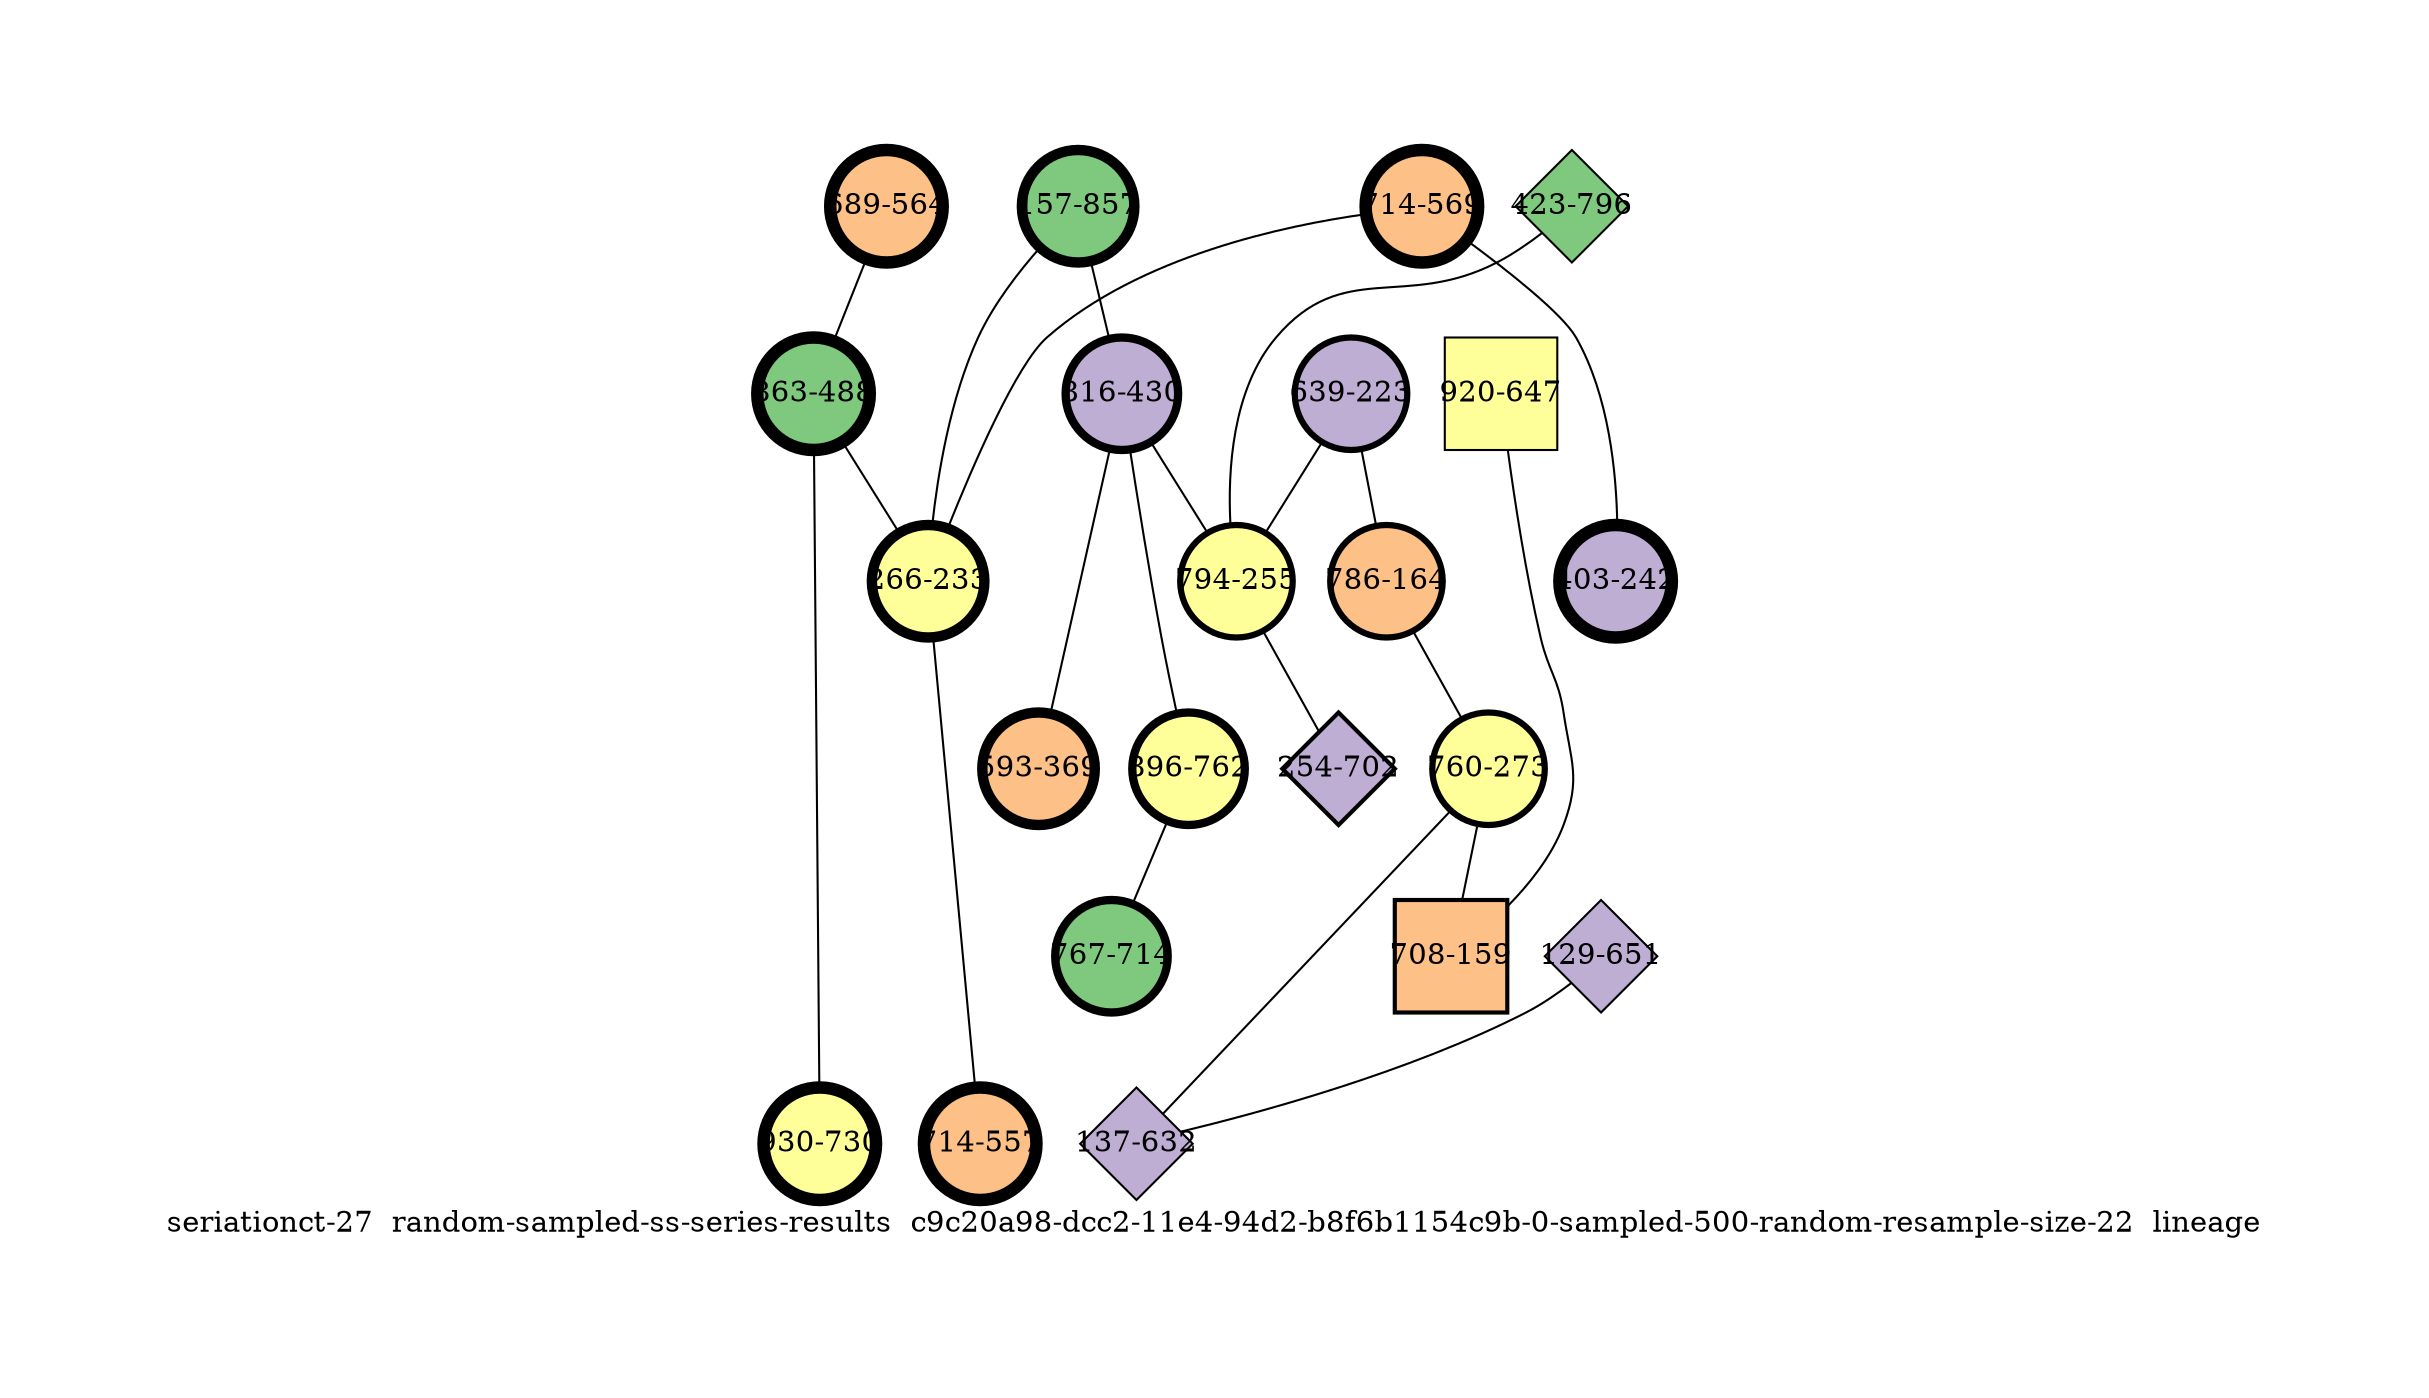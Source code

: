 strict graph "seriationct-27  random-sampled-ss-series-results  c9c20a98-dcc2-11e4-94d2-b8f6b1154c9b-0-sampled-500-random-resample-size-22  lineage" {
labelloc=b;
ratio=auto;
pad="1.0";
label="seriationct-27  random-sampled-ss-series-results  c9c20a98-dcc2-11e4-94d2-b8f6b1154c9b-0-sampled-500-random-resample-size-22  lineage";
node [width="0.75", style=filled, fixedsize=true, height="0.75", shape=circle, label=""];
0 [xCoordinate="564.0", appears_in_slice=6, yCoordinate="689.0", colorscheme=accent6, lineage_id=0, short_label="689-564", label="689-564", shape=circle, cluster_id=2, fillcolor=3, size="500.0", id=0, penwidth="6.0"];
1 [xCoordinate="488.0", appears_in_slice=6, yCoordinate="863.0", colorscheme=accent6, lineage_id=0, short_label="863-488", label="863-488", shape=circle, cluster_id=0, fillcolor=1, size="500.0", id=1, penwidth="6.0"];
2 [xCoordinate="647.0", appears_in_slice=1, yCoordinate="920.0", colorscheme=accent6, lineage_id=1, short_label="920-647", label="920-647", shape=square, cluster_id=3, fillcolor=4, size="500.0", id=2, penwidth="1.0"];
3 [xCoordinate="223.0", appears_in_slice=3, yCoordinate="639.0", colorscheme=accent6, lineage_id=0, short_label="639-223", label="639-223", shape=circle, cluster_id=1, fillcolor=2, size="500.0", id=3, penwidth="3.0"];
4 [xCoordinate="651.0", appears_in_slice=1, yCoordinate="129.0", colorscheme=accent6, lineage_id=2, short_label="129-651", label="129-651", shape=diamond, cluster_id=1, fillcolor=2, size="500.0", id=4, penwidth="1.0"];
5 [xCoordinate="796.0", appears_in_slice=1, yCoordinate="423.0", colorscheme=accent6, lineage_id=2, short_label="423-796", label="423-796", shape=diamond, cluster_id=0, fillcolor=1, size="500.0", id=5, penwidth="1.0"];
6 [xCoordinate="857.0", appears_in_slice=5, yCoordinate="157.0", colorscheme=accent6, lineage_id=0, short_label="157-857", label="157-857", shape=circle, cluster_id=0, fillcolor=1, size="500.0", id=6, penwidth="5.0"];
7 [xCoordinate="430.0", appears_in_slice=4, yCoordinate="816.0", colorscheme=accent6, lineage_id=0, short_label="816-430", label="816-430", shape=circle, cluster_id=1, fillcolor=2, size="500.0", id=7, penwidth="4.0"];
8 [xCoordinate="569.0", appears_in_slice=6, yCoordinate="714.0", colorscheme=accent6, lineage_id=0, short_label="714-569", label="714-569", shape=circle, cluster_id=2, fillcolor=3, size="500.0", id=8, penwidth="6.0"];
9 [xCoordinate="242.0", appears_in_slice=6, yCoordinate="403.0", colorscheme=accent6, lineage_id=0, short_label="403-242", label="403-242", shape=circle, cluster_id=1, fillcolor=2, size="500.0", id=9, penwidth="6.0"];
10 [xCoordinate="255.0", appears_in_slice=3, yCoordinate="794.0", colorscheme=accent6, lineage_id=0, short_label="794-255", label="794-255", shape=circle, cluster_id=3, fillcolor=4, size="500.0", id=10, penwidth="3.0"];
11 [xCoordinate="164.0", appears_in_slice=3, yCoordinate="786.0", colorscheme=accent6, lineage_id=0, short_label="786-164", label="786-164", shape=circle, cluster_id=2, fillcolor=3, size="500.0", id=11, penwidth="3.0"];
12 [xCoordinate="730.0", appears_in_slice=6, yCoordinate="930.0", colorscheme=accent6, lineage_id=0, short_label="930-730", label="930-730", shape=circle, cluster_id=3, fillcolor=4, size="500.0", id=12, penwidth="6.0"];
13 [xCoordinate="273.0", appears_in_slice=3, yCoordinate="760.0", colorscheme=accent6, lineage_id=0, short_label="760-273", label="760-273", shape=circle, cluster_id=3, fillcolor=4, size="500.0", id=13, penwidth="3.0"];
14 [xCoordinate="702.0", appears_in_slice=2, yCoordinate="254.0", colorscheme=accent6, lineage_id=2, short_label="254-702", label="254-702", shape=diamond, cluster_id=1, fillcolor=2, size="500.0", id=14, penwidth="2.0"];
15 [xCoordinate="369.0", appears_in_slice=5, yCoordinate="593.0", colorscheme=accent6, lineage_id=0, short_label="593-369", label="593-369", shape=circle, cluster_id=2, fillcolor=3, size="500.0", id=15, penwidth="5.0"];
16 [xCoordinate="762.0", appears_in_slice=4, yCoordinate="896.0", colorscheme=accent6, lineage_id=0, short_label="896-762", label="896-762", shape=circle, cluster_id=3, fillcolor=4, size="500.0", id=16, penwidth="4.0"];
17 [xCoordinate="233.0", appears_in_slice=5, yCoordinate="266.0", colorscheme=accent6, lineage_id=0, short_label="266-233", label="266-233", shape=circle, cluster_id=3, fillcolor=4, size="500.0", id=17, penwidth="5.0"];
18 [xCoordinate="714.0", appears_in_slice=4, yCoordinate="767.0", colorscheme=accent6, lineage_id=0, short_label="767-714", label="767-714", shape=circle, cluster_id=0, fillcolor=1, size="500.0", id=18, penwidth="4.0"];
19 [xCoordinate="159.0", appears_in_slice=2, yCoordinate="708.0", colorscheme=accent6, lineage_id=1, short_label="708-159", label="708-159", shape=square, cluster_id=2, fillcolor=3, size="500.0", id=19, penwidth="2.0"];
20 [xCoordinate="632.0", appears_in_slice=1, yCoordinate="137.0", colorscheme=accent6, lineage_id=2, short_label="137-632", label="137-632", shape=diamond, cluster_id=1, fillcolor=2, size="500.0", id=20, penwidth="1.0"];
21 [xCoordinate="557.0", appears_in_slice=6, yCoordinate="714.0", colorscheme=accent6, lineage_id=0, short_label="714-557", label="714-557", shape=circle, cluster_id=2, fillcolor=3, size="500.0", id=21, penwidth="6.0"];
0 -- 1  [inverseweight="15.8113883008", weight="0.0632455532034"];
1 -- 17  [inverseweight="3.77554778677", weight="0.264862228338"];
1 -- 12  [inverseweight="3.0116110622", weight="0.332048189274"];
2 -- 19  [inverseweight="1.46903868299", weight="0.680717268769"];
3 -- 10  [inverseweight="2.90648555976", weight="0.344058134623"];
3 -- 11  [inverseweight="13.8250315902", weight="0.0723325652801"];
4 -- 20  [inverseweight="15.1168513789", weight="0.0661513416342"];
5 -- 10  [inverseweight="1.87456655659", weight="0.53345665241"];
6 -- 17  [inverseweight="2.6365499882", weight="0.379283535103"];
6 -- 7  [inverseweight="1.72957582581", weight="0.578176443657"];
7 -- 16  [inverseweight="2.63904609601", weight="0.378924794649"];
7 -- 10  [inverseweight="1.74919293365", weight="0.57169222489"];
7 -- 15  [inverseweight="1.7931631503", weight="0.557673739744"];
8 -- 17  [inverseweight="5.33790928988", weight="0.187339264438"];
8 -- 9  [inverseweight="21.9264504827", weight="0.045607017004"];
10 -- 14  [inverseweight="2.78994574278", weight="0.358429909466"];
11 -- 13  [inverseweight="2.24456854314", weight="0.445519920991"];
13 -- 19  [inverseweight="1.64557394447", weight="0.607690710806"];
13 -- 20  [inverseweight="1.37854604555", weight="0.725401957538"];
16 -- 18  [inverseweight="19.3455808134", weight="0.0516913919333"];
17 -- 21  [inverseweight="3.40981310508", weight="0.293271205542"];
}
